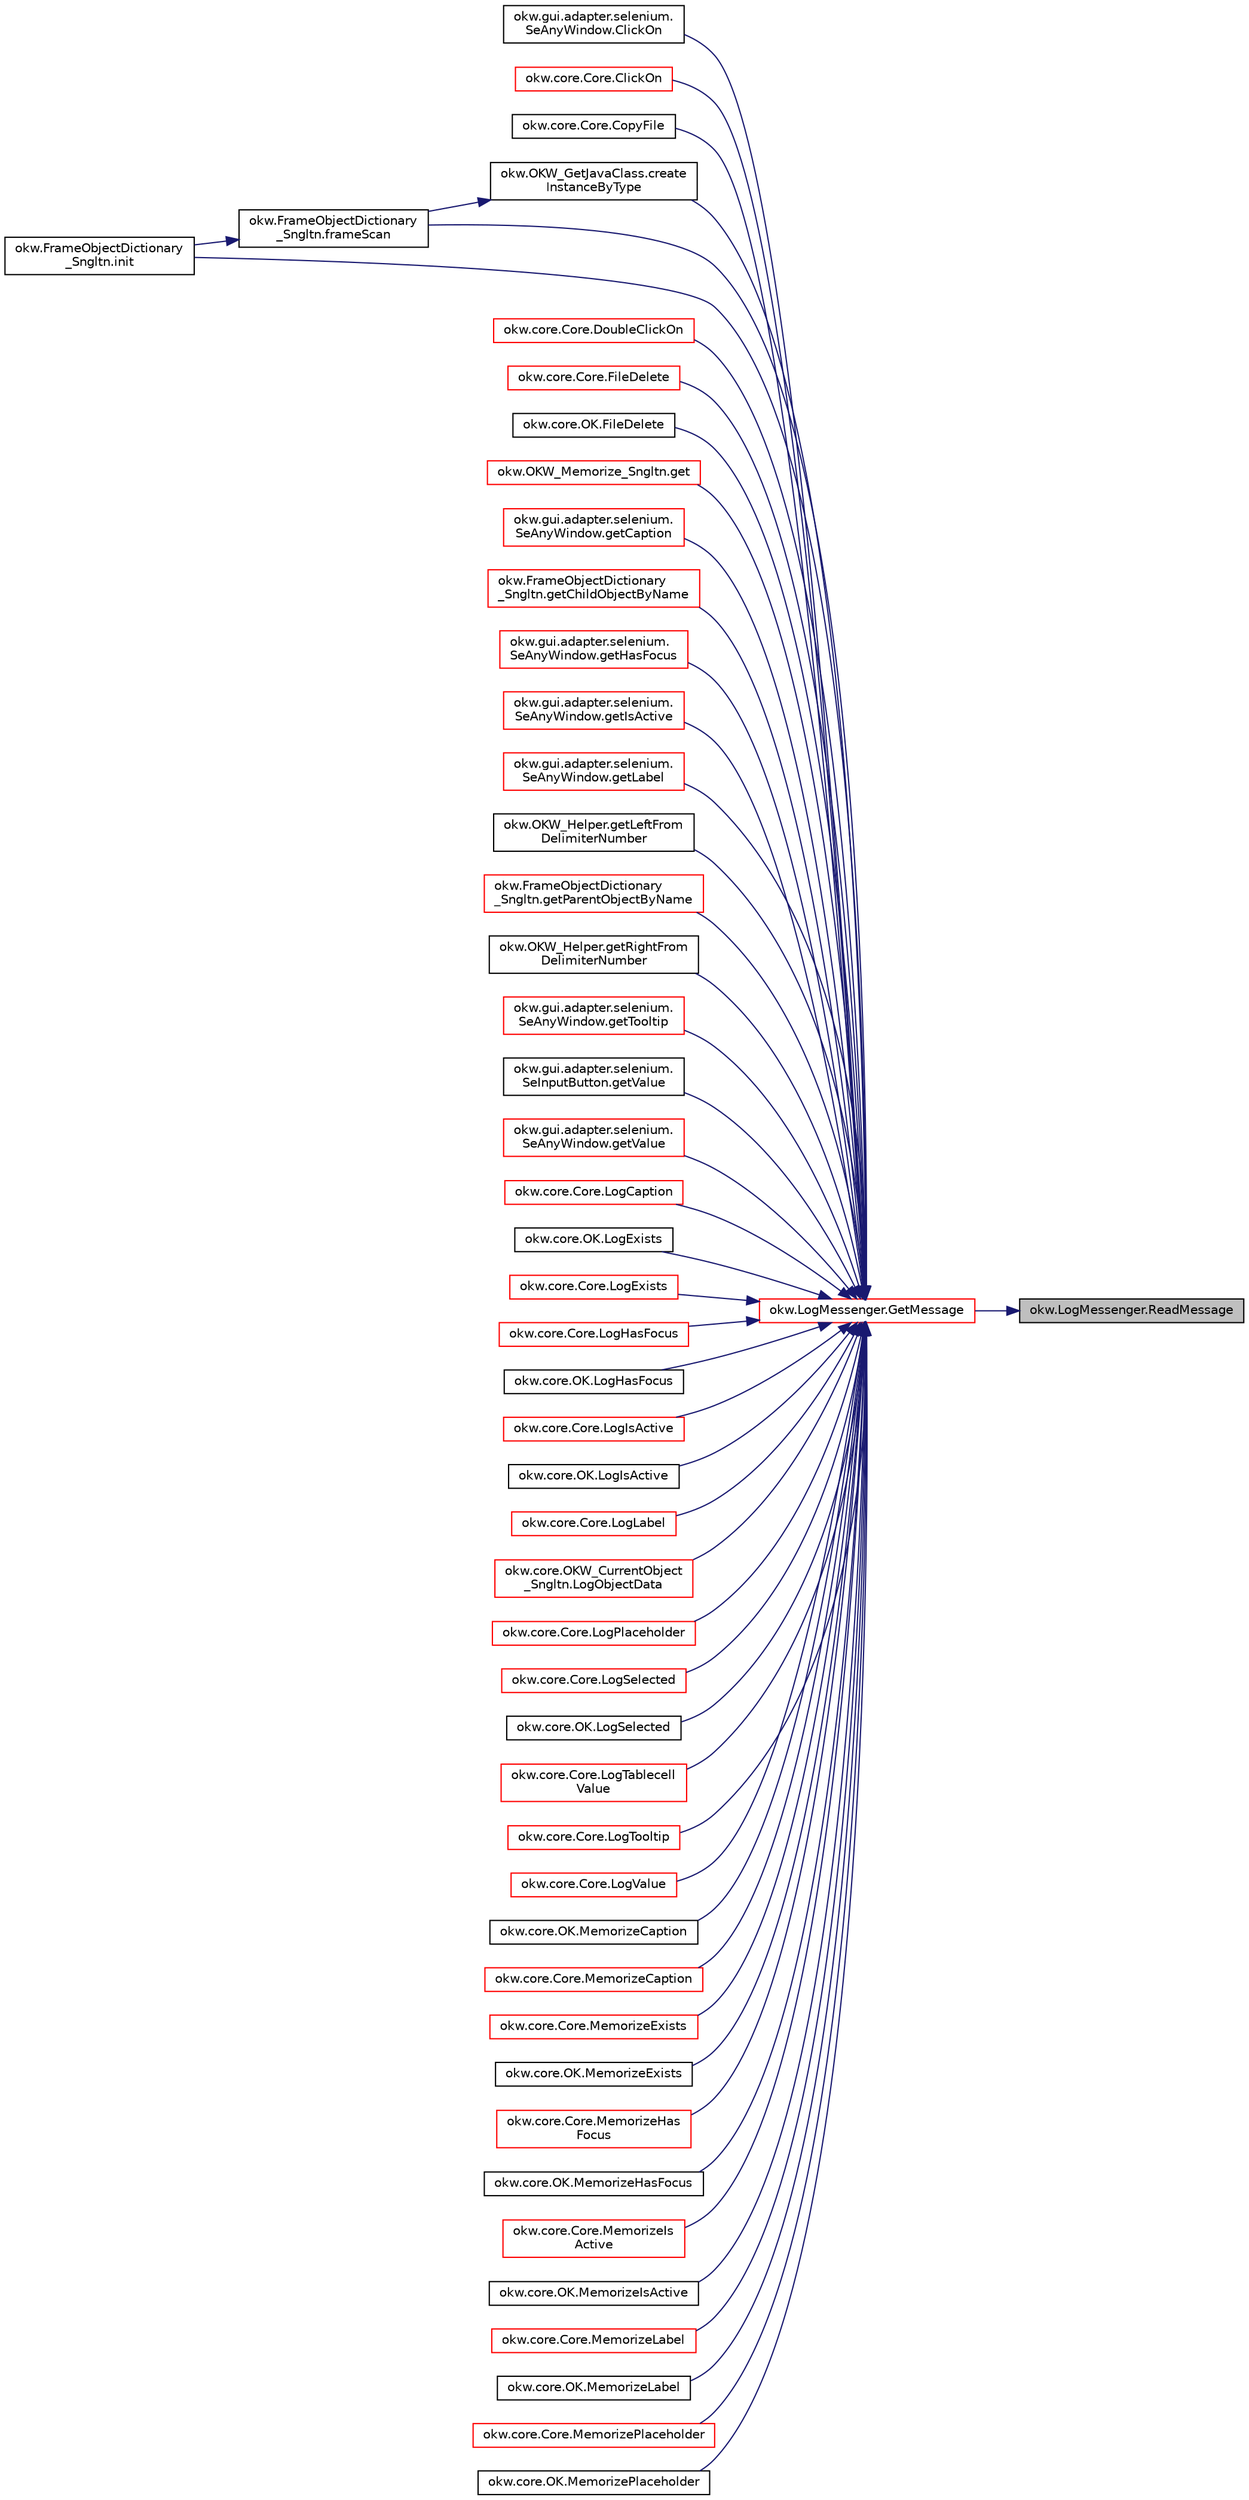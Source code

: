 digraph "okw.LogMessenger.ReadMessage"
{
 // INTERACTIVE_SVG=YES
 // LATEX_PDF_SIZE
  edge [fontname="Helvetica",fontsize="10",labelfontname="Helvetica",labelfontsize="10"];
  node [fontname="Helvetica",fontsize="10",shape=record];
  rankdir="RL";
  Node1 [label="okw.LogMessenger.ReadMessage",height=0.2,width=0.4,color="black", fillcolor="grey75", style="filled", fontcolor="black",tooltip="Interne Kernfunktion holt die Log-Meldung mit Platzhaltern aus der XML-Datei."];
  Node1 -> Node2 [dir="back",color="midnightblue",fontsize="10",style="solid",fontname="Helvetica"];
  Node2 [label="okw.LogMessenger.GetMessage",height=0.2,width=0.4,color="red", fillcolor="white", style="filled",URL="$classokw_1_1_log_messenger.html#af225d1f037d47b3b085175c09d78bdd2",tooltip="Holt die Log-Meldung für MethodeNmae/Textkey ohne weitere Parameter."];
  Node2 -> Node3 [dir="back",color="midnightblue",fontsize="10",style="solid",fontname="Helvetica"];
  Node3 [label="okw.gui.adapter.selenium.\lSeAnyWindow.ClickOn",height=0.2,width=0.4,color="black", fillcolor="white", style="filled",URL="$classokw_1_1gui_1_1adapter_1_1selenium_1_1_se_any_window.html#aa12522740af84cd18ca60c08bec1ce47",tooltip="Klickt auf das aktuelle Objekt."];
  Node2 -> Node4 [dir="back",color="midnightblue",fontsize="10",style="solid",fontname="Helvetica"];
  Node4 [label="okw.core.Core.ClickOn",height=0.2,width=0.4,color="red", fillcolor="white", style="filled",URL="$classokw_1_1core_1_1_core.html#a3e601b16ed5c18b3daa279cf61044504",tooltip="Klickt auf das gegebene Objekt."];
  Node2 -> Node23 [dir="back",color="midnightblue",fontsize="10",style="solid",fontname="Helvetica"];
  Node23 [label="okw.core.Core.CopyFile",height=0.2,width=0.4,color="black", fillcolor="white", style="filled",URL="$classokw_1_1core_1_1_core.html#a9eaef26bb78a9014d69cac3f0e669ee4",tooltip="Copiert die gegebene Quelldatei zur Zieldatei."];
  Node2 -> Node24 [dir="back",color="midnightblue",fontsize="10",style="solid",fontname="Helvetica"];
  Node24 [label="okw.OKW_GetJavaClass.create\lInstanceByType",height=0.2,width=0.4,color="black", fillcolor="white", style="filled",URL="$classokw_1_1_o_k_w___get_java_class.html#a10701221abeade4716d492e8db29a877",tooltip="Die Methode erzeugt eine Instanz der Rahmenklasse (frame class) mit dem in 'fps_ParentClassName' gege..."];
  Node24 -> Node25 [dir="back",color="midnightblue",fontsize="10",style="solid",fontname="Helvetica"];
  Node25 [label="okw.FrameObjectDictionary\l_Sngltn.frameScan",height=0.2,width=0.4,color="black", fillcolor="white", style="filled",URL="$classokw_1_1_frame_object_dictionary___sngltn.html#a1710d54e13c9ce591277209c898eec98",tooltip="Liefert die Instanz der Klasse."];
  Node25 -> Node26 [dir="back",color="midnightblue",fontsize="10",style="solid",fontname="Helvetica"];
  Node26 [label="okw.FrameObjectDictionary\l_Sngltn.init",height=0.2,width=0.4,color="black", fillcolor="white", style="filled",URL="$classokw_1_1_frame_object_dictionary___sngltn.html#a905bac544e5962ae15dfe1c1c50f2467",tooltip="Methode initialisiert diese Klasse."];
  Node2 -> Node27 [dir="back",color="midnightblue",fontsize="10",style="solid",fontname="Helvetica"];
  Node27 [label="okw.core.Core.DoubleClickOn",height=0.2,width=0.4,color="red", fillcolor="white", style="filled",URL="$classokw_1_1core_1_1_core.html#ac282376df171a9d2d62bfe2f5a624cb2",tooltip="Führt ein Doppelklick auf das gegebene GUI-Objekt aus."];
  Node2 -> Node35 [dir="back",color="midnightblue",fontsize="10",style="solid",fontname="Helvetica"];
  Node35 [label="okw.core.Core.FileDelete",height=0.2,width=0.4,color="red", fillcolor="white", style="filled",URL="$classokw_1_1core_1_1_core.html#aee3fa3a377a0b7a3487a1a3bf8a680a1",tooltip="Löscht die gegebene Datei."];
  Node2 -> Node39 [dir="back",color="midnightblue",fontsize="10",style="solid",fontname="Helvetica"];
  Node39 [label="okw.core.OK.FileDelete",height=0.2,width=0.4,color="black", fillcolor="white", style="filled",URL="$classokw_1_1core_1_1_o_k.html#aef8ea8cabf9dfb28aef18611f69b5af3",tooltip="Löscht die gegebene Datei."];
  Node2 -> Node25 [dir="back",color="midnightblue",fontsize="10",style="solid",fontname="Helvetica"];
  Node2 -> Node40 [dir="back",color="midnightblue",fontsize="10",style="solid",fontname="Helvetica"];
  Node40 [label="okw.OKW_Memorize_Sngltn.get",height=0.2,width=0.4,color="red", fillcolor="white", style="filled",URL="$classokw_1_1_o_k_w___memorize___sngltn.html#ad03be59f27b20d60aecb8e5f1f59b7db",tooltip="Holt den Aktuellen Wert eines Schlüssels."];
  Node2 -> Node79 [dir="back",color="midnightblue",fontsize="10",style="solid",fontname="Helvetica"];
  Node79 [label="okw.gui.adapter.selenium.\lSeAnyWindow.getCaption",height=0.2,width=0.4,color="red", fillcolor="white", style="filled",URL="$classokw_1_1gui_1_1adapter_1_1selenium_1_1_se_any_window.html#ac628cf2651ecb5ac8104a8379a3fa06e",tooltip="Ermittelt den textuellen Inhalt der Überschrift eines HTML-Tags anhand des Attributee \"textContent\"."];
  Node2 -> Node83 [dir="back",color="midnightblue",fontsize="10",style="solid",fontname="Helvetica"];
  Node83 [label="okw.FrameObjectDictionary\l_Sngltn.getChildObjectByName",height=0.2,width=0.4,color="red", fillcolor="white", style="filled",URL="$classokw_1_1_frame_object_dictionary___sngltn.html#a0a71734828093357dfc88b5fa242e361",tooltip="Die Methode liefert das Objekt des gegebenen Kindobjekttests zurück."];
  Node2 -> Node160 [dir="back",color="midnightblue",fontsize="10",style="solid",fontname="Helvetica"];
  Node160 [label="okw.gui.adapter.selenium.\lSeAnyWindow.getHasFocus",height=0.2,width=0.4,color="red", fillcolor="white", style="filled",URL="$classokw_1_1gui_1_1adapter_1_1selenium_1_1_se_any_window.html#a2406dc361467d086f006ffe1aa8c89fe",tooltip="Methode liefert den aktuellen Zustand Wert des Focus."];
  Node2 -> Node164 [dir="back",color="midnightblue",fontsize="10",style="solid",fontname="Helvetica"];
  Node164 [label="okw.gui.adapter.selenium.\lSeAnyWindow.getIsActive",height=0.2,width=0.4,color="red", fillcolor="white", style="filled",URL="$classokw_1_1gui_1_1adapter_1_1selenium_1_1_se_any_window.html#a471a1346a97ca3365eb4274adcde296b",tooltip="Ermittelt, ob das aktuellen Objekt aktiv ist."];
  Node2 -> Node168 [dir="back",color="midnightblue",fontsize="10",style="solid",fontname="Helvetica"];
  Node168 [label="okw.gui.adapter.selenium.\lSeAnyWindow.getLabel",height=0.2,width=0.4,color="red", fillcolor="white", style="filled",URL="$classokw_1_1gui_1_1adapter_1_1selenium_1_1_se_any_window.html#af08a80081d265dc09e1c7968227d4b15",tooltip="Ermittelt den textuellen Inhalt des Labels."];
  Node2 -> Node172 [dir="back",color="midnightblue",fontsize="10",style="solid",fontname="Helvetica"];
  Node172 [label="okw.OKW_Helper.getLeftFrom\lDelimiterNumber",height=0.2,width=0.4,color="black", fillcolor="white", style="filled",URL="$classokw_1_1_o_k_w___helper.html#a0a08e108bcd5019d48804134165f0f59",tooltip="Der String wird am fpiCount-ten Trennzeichen abgetrennt und die linke Hälfte des String wird zurückge..."];
  Node2 -> Node173 [dir="back",color="midnightblue",fontsize="10",style="solid",fontname="Helvetica"];
  Node173 [label="okw.FrameObjectDictionary\l_Sngltn.getParentObjectByName",height=0.2,width=0.4,color="red", fillcolor="white", style="filled",URL="$classokw_1_1_frame_object_dictionary___sngltn.html#aeec07d71cbebe71ec3ec4d27e86d6c5c",tooltip="Die Methode liefert das Frame-Object des gegebenen FN eines Fensterobjektes zurück."];
  Node2 -> Node176 [dir="back",color="midnightblue",fontsize="10",style="solid",fontname="Helvetica"];
  Node176 [label="okw.OKW_Helper.getRightFrom\lDelimiterNumber",height=0.2,width=0.4,color="black", fillcolor="white", style="filled",URL="$classokw_1_1_o_k_w___helper.html#aca6fccef2e9a6e0b08218721e90e746c",tooltip="Schneidet fpsSource am fpiCount-ten fpsDelimiter ab und liefert den rechten Teil des String zurück."];
  Node2 -> Node177 [dir="back",color="midnightblue",fontsize="10",style="solid",fontname="Helvetica"];
  Node177 [label="okw.gui.adapter.selenium.\lSeAnyWindow.getTooltip",height=0.2,width=0.4,color="red", fillcolor="white", style="filled",URL="$classokw_1_1gui_1_1adapter_1_1selenium_1_1_se_any_window.html#afb3aa055dd6f2604bf484a9c44f77909",tooltip="Ermittelt den textuellen Inhalt des ToolTips."];
  Node2 -> Node181 [dir="back",color="midnightblue",fontsize="10",style="solid",fontname="Helvetica"];
  Node181 [label="okw.gui.adapter.selenium.\lSeInputButton.getValue",height=0.2,width=0.4,color="black", fillcolor="white", style="filled",URL="$classokw_1_1gui_1_1adapter_1_1selenium_1_1_se_input_button.html#aeaaf09d0f1c2c9524b27084c2f3d6639",tooltip="Ein SeInputButton hat keinen Wert! -> OKWFrameObjectMethodNotImplemented Auslösen!"];
  Node2 -> Node182 [dir="back",color="midnightblue",fontsize="10",style="solid",fontname="Helvetica"];
  Node182 [label="okw.gui.adapter.selenium.\lSeAnyWindow.getValue",height=0.2,width=0.4,color="red", fillcolor="white", style="filled",URL="$classokw_1_1gui_1_1adapter_1_1selenium_1_1_se_any_window.html#a5d60d6ec1ef41ea4f7cc4f1bf3c65fa1",tooltip="Liest den aktuellen Wert/Text aus dem HTML-Tag."];
  Node2 -> Node26 [dir="back",color="midnightblue",fontsize="10",style="solid",fontname="Helvetica"];
  Node2 -> Node186 [dir="back",color="midnightblue",fontsize="10",style="solid",fontname="Helvetica"];
  Node186 [label="okw.core.Core.LogCaption",height=0.2,width=0.4,color="red", fillcolor="white", style="filled",URL="$classokw_1_1core_1_1_core.html#a0aa220ef8efe2df075093c4eb2a08212",tooltip="Gibt die Caption eines GUI-Objektes in den Testergebnissen aus."];
  Node2 -> Node91 [dir="back",color="midnightblue",fontsize="10",style="solid",fontname="Helvetica"];
  Node91 [label="okw.core.OK.LogExists",height=0.2,width=0.4,color="black", fillcolor="white", style="filled",URL="$classokw_1_1core_1_1_o_k.html#ac20bd936e2181f94529469c6fc130238",tooltip="Gibt die Existenz eines GUI-Objektes mit YES/NO in den Testergebnissen aus."];
  Node2 -> Node191 [dir="back",color="midnightblue",fontsize="10",style="solid",fontname="Helvetica"];
  Node191 [label="okw.core.Core.LogExists",height=0.2,width=0.4,color="red", fillcolor="white", style="filled",URL="$classokw_1_1core_1_1_core.html#a40b3422362c40854e75c069250a9c964",tooltip="Gibt die Existenz eines GUI-Objektes mit YES/NO in den Testergebnissen aus."];
  Node2 -> Node204 [dir="back",color="midnightblue",fontsize="10",style="solid",fontname="Helvetica"];
  Node204 [label="okw.core.Core.LogHasFocus",height=0.2,width=0.4,color="red", fillcolor="white", style="filled",URL="$classokw_1_1core_1_1_core.html#a03c5ee5ec358b422d897b56c095d2613",tooltip="Dokumentiert den Fokus-Status des gegebenen Objekts."];
  Node2 -> Node92 [dir="back",color="midnightblue",fontsize="10",style="solid",fontname="Helvetica"];
  Node92 [label="okw.core.OK.LogHasFocus",height=0.2,width=0.4,color="black", fillcolor="white", style="filled",URL="$classokw_1_1core_1_1_o_k.html#a1b8a5a3d583ffabc0063632ab9d981cf",tooltip="Dokumentiert den Fokus-Status des gegebenen Objekts."];
  Node2 -> Node214 [dir="back",color="midnightblue",fontsize="10",style="solid",fontname="Helvetica"];
  Node214 [label="okw.core.Core.LogIsActive",height=0.2,width=0.4,color="red", fillcolor="white", style="filled",URL="$classokw_1_1core_1_1_core.html#a50d5ec463eec7315aecc7a2f3d1bb6e9",tooltip="Dokumentiert den Status des gegebenen Objekts."];
  Node2 -> Node93 [dir="back",color="midnightblue",fontsize="10",style="solid",fontname="Helvetica"];
  Node93 [label="okw.core.OK.LogIsActive",height=0.2,width=0.4,color="black", fillcolor="white", style="filled",URL="$classokw_1_1core_1_1_o_k.html#ae44a6c32e26a7f93dd5c9f7b5765ee0d",tooltip="Dokumentiert den Status des gegebenen Objekts."];
  Node2 -> Node226 [dir="back",color="midnightblue",fontsize="10",style="solid",fontname="Helvetica"];
  Node226 [label="okw.core.Core.LogLabel",height=0.2,width=0.4,color="red", fillcolor="white", style="filled",URL="$classokw_1_1core_1_1_core.html#a6d1157e91ec02c1f765d015ed03428b6",tooltip="Gibt den Wert des Etikette/Label in der Logdatei aus."];
  Node2 -> Node234 [dir="back",color="midnightblue",fontsize="10",style="solid",fontname="Helvetica"];
  Node234 [label="okw.core.OKW_CurrentObject\l_Sngltn.LogObjectData",height=0.2,width=0.4,color="red", fillcolor="white", style="filled",URL="$classokw_1_1core_1_1_o_k_w___current_object___sngltn.html#a01b48f2c86a2f91909143ee9063dfd86",tooltip="Methode gibt alle wichtigen Informationen zum aktuellen Objekt aus."];
  Node2 -> Node240 [dir="back",color="midnightblue",fontsize="10",style="solid",fontname="Helvetica"];
  Node240 [label="okw.core.Core.LogPlaceholder",height=0.2,width=0.4,color="red", fillcolor="white", style="filled",URL="$classokw_1_1core_1_1_core.html#ab6f01d1c8bf15af8c993fe11acc58d59",tooltip="Gibt den Wert des Platzhalters in der Logdatei aus."];
  Node2 -> Node246 [dir="back",color="midnightblue",fontsize="10",style="solid",fontname="Helvetica"];
  Node246 [label="okw.core.Core.LogSelected",height=0.2,width=0.4,color="red", fillcolor="white", style="filled",URL="$classokw_1_1core_1_1_core.html#a7d2e15f017823e0df6c45fe7fe8251c0",tooltip="Dokumentiert den markierten Text des gegebenen Objekts."];
  Node2 -> Node96 [dir="back",color="midnightblue",fontsize="10",style="solid",fontname="Helvetica"];
  Node96 [label="okw.core.OK.LogSelected",height=0.2,width=0.4,color="black", fillcolor="white", style="filled",URL="$classokw_1_1core_1_1_o_k.html#af480aabf37fd55561892d9effcdaf182",tooltip="Dokumentiert den markierten Text des gegebenen Objekts."];
  Node2 -> Node249 [dir="back",color="midnightblue",fontsize="10",style="solid",fontname="Helvetica"];
  Node249 [label="okw.core.Core.LogTablecell\lValue",height=0.2,width=0.4,color="red", fillcolor="white", style="filled",URL="$classokw_1_1core_1_1_core.html#ad33d08973ab4bfdc740acd14aa20364f",tooltip="Dokumentiert den Wert der ausgewählten Zelle."];
  Node2 -> Node252 [dir="back",color="midnightblue",fontsize="10",style="solid",fontname="Helvetica"];
  Node252 [label="okw.core.Core.LogTooltip",height=0.2,width=0.4,color="red", fillcolor="white", style="filled",URL="$classokw_1_1core_1_1_core.html#a865a6eab7d2b9fe768ac92e0b6272af8",tooltip="Dokumentiert die Kurzinfo zu einem Werkzeug des gegebenen Objekts."];
  Node2 -> Node263 [dir="back",color="midnightblue",fontsize="10",style="solid",fontname="Helvetica"];
  Node263 [label="okw.core.Core.LogValue",height=0.2,width=0.4,color="red", fillcolor="white", style="filled",URL="$classokw_1_1core_1_1_core.html#a9087a6954326ab2e0ec251a875b58496",tooltip="Dokumentiert den Standartwert eines Objekts."];
  Node2 -> Node100 [dir="back",color="midnightblue",fontsize="10",style="solid",fontname="Helvetica"];
  Node100 [label="okw.core.OK.MemorizeCaption",height=0.2,width=0.4,color="black", fillcolor="white", style="filled",URL="$classokw_1_1core_1_1_o_k.html#a661c650ca7824d1ea464d98b792ae712",tooltip="Keine Beschreibung zu \"MemorizeCaption\" verfügbar."];
  Node2 -> Node274 [dir="back",color="midnightblue",fontsize="10",style="solid",fontname="Helvetica"];
  Node274 [label="okw.core.Core.MemorizeCaption",height=0.2,width=0.4,color="red", fillcolor="white", style="filled",URL="$classokw_1_1core_1_1_core.html#a45d00018ce652231985a88ca26d34da7",tooltip="Keine Beschreibung zu \"MemorizeCaption\" verfügbar."];
  Node2 -> Node280 [dir="back",color="midnightblue",fontsize="10",style="solid",fontname="Helvetica"];
  Node280 [label="okw.core.Core.MemorizeExists",height=0.2,width=0.4,color="red", fillcolor="white", style="filled",URL="$classokw_1_1core_1_1_core.html#aa658863b5193d66b93b5e71ad3785e47",tooltip="Merkt sich den aktuell existierenden Zustand des Objekts."];
  Node2 -> Node101 [dir="back",color="midnightblue",fontsize="10",style="solid",fontname="Helvetica"];
  Node101 [label="okw.core.OK.MemorizeExists",height=0.2,width=0.4,color="black", fillcolor="white", style="filled",URL="$classokw_1_1core_1_1_o_k.html#a61db6d17853d7c0913216708c2c29779",tooltip="Merkt sich den aktuell existierenden Zustand des Objekts."];
  Node2 -> Node286 [dir="back",color="midnightblue",fontsize="10",style="solid",fontname="Helvetica"];
  Node286 [label="okw.core.Core.MemorizeHas\lFocus",height=0.2,width=0.4,color="red", fillcolor="white", style="filled",URL="$classokw_1_1core_1_1_core.html#af476a6399f7554f11a332d521fa4957e",tooltip="Keine Beschreibung zu \"MemorizeHasFocus\" verfügbar."];
  Node2 -> Node102 [dir="back",color="midnightblue",fontsize="10",style="solid",fontname="Helvetica"];
  Node102 [label="okw.core.OK.MemorizeHasFocus",height=0.2,width=0.4,color="black", fillcolor="white", style="filled",URL="$classokw_1_1core_1_1_o_k.html#aa18fa77383398b2a8242ca299938c24d",tooltip="Keine Beschreibung zu \"MemorizeHasFocus\" verfügbar."];
  Node2 -> Node294 [dir="back",color="midnightblue",fontsize="10",style="solid",fontname="Helvetica"];
  Node294 [label="okw.core.Core.MemorizeIs\lActive",height=0.2,width=0.4,color="red", fillcolor="white", style="filled",URL="$classokw_1_1core_1_1_core.html#a69fb76c04f4cfaa44b65f5477768455c",tooltip="Merkt sich den Zustand des gegebenen Objekts."];
  Node2 -> Node103 [dir="back",color="midnightblue",fontsize="10",style="solid",fontname="Helvetica"];
  Node103 [label="okw.core.OK.MemorizeIsActive",height=0.2,width=0.4,color="black", fillcolor="white", style="filled",URL="$classokw_1_1core_1_1_o_k.html#aed2c0c9e72b5b730b6b041ef641f3bdc",tooltip="Merkt sich den Zustand des gegebenen Objekts."];
  Node2 -> Node300 [dir="back",color="midnightblue",fontsize="10",style="solid",fontname="Helvetica"];
  Node300 [label="okw.core.Core.MemorizeLabel",height=0.2,width=0.4,color="red", fillcolor="white", style="filled",URL="$classokw_1_1core_1_1_core.html#a85d56eaf394a4e6a0f67979e5d3c58fa",tooltip="Speirchert den aktuellen Wert der Etikette, und legt diesen unter fpsMemKeyName ab."];
  Node2 -> Node104 [dir="back",color="midnightblue",fontsize="10",style="solid",fontname="Helvetica"];
  Node104 [label="okw.core.OK.MemorizeLabel",height=0.2,width=0.4,color="black", fillcolor="white", style="filled",URL="$classokw_1_1core_1_1_o_k.html#ad09ff6f6389ceb04f7ec338ea3c45e85",tooltip="Speirchert den aktuellen Wert der Etikette, und legt diesen unter fpsMemKeyName ab."];
  Node2 -> Node310 [dir="back",color="midnightblue",fontsize="10",style="solid",fontname="Helvetica"];
  Node310 [label="okw.core.Core.MemorizePlaceholder",height=0.2,width=0.4,color="red", fillcolor="white", style="filled",URL="$classokw_1_1core_1_1_core.html#a5f007ae79e3d319dd205ac60a060e16b",tooltip="Speirchert den aktuellen Wert der Platzhalters, und legt diesen unter fpsMemKeyName ab."];
  Node2 -> Node105 [dir="back",color="midnightblue",fontsize="10",style="solid",fontname="Helvetica"];
  Node105 [label="okw.core.OK.MemorizePlaceholder",height=0.2,width=0.4,color="black", fillcolor="white", style="filled",URL="$classokw_1_1core_1_1_o_k.html#ac9744fdc26e9049a0d0fe48b1ae9d11c",tooltip="Speirchert den aktuellen Wert der Platzhalters, und legt diesen unter fpsMemKeyName ab."];
}
